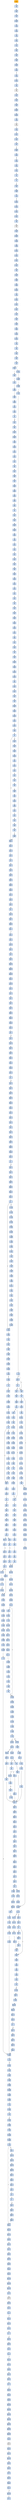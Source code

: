 strict digraph G {
	graph [bgcolor=transparent,
		name=G
	];
	node [color=lightsteelblue,
		fillcolor=lightsteelblue,
		shape=rectangle,
		style=filled
	];
	"0x008269b1"	[label=pushl];
	"0x008269b2"	[label=pushl];
	"0x008269b1" -> "0x008269b2"	[color="#000000"];
	"0x008267ae"	[label=cmpl];
	"0x008267b1"	[label=jb];
	"0x008267ae" -> "0x008267b1"	[color="#000000"];
	"0x00826058"	[label=scasb];
	"0x00826059"	[label=jne];
	"0x00826058" -> "0x00826059"	[color="#000000"];
	"0x00826f63"	[label=jmp];
	"0x00826f70"	[label=cmpl];
	"0x00826f63" -> "0x00826f70"	[color="#000000"];
	"0x008269ec"	[label=jae];
	"0x008269ee"	[label=movl];
	"0x008269ec" -> "0x008269ee"	[color="#000000",
		label=F];
	"0x00826eab"	[label=movb];
	"0x00826ead"	[label=incl];
	"0x00826eab" -> "0x00826ead"	[color="#000000"];
	"0x0082697f"	[label=movl];
	"0x00826983"	[label=movl];
	"0x0082697f" -> "0x00826983"	[color="#000000"];
	"0x00826abd"	[label=pushl];
	"0x00826ac2"	[label=call];
	"0x00826abd" -> "0x00826ac2"	[color="#000000"];
	"0x008269f9"	[label=subl];
	"0x008269fb"	[label=shrl];
	"0x008269f9" -> "0x008269fb"	[color="#000000"];
	"0x00826b2a"	[label=movl];
	"0x00826b30"	[label=xorl];
	"0x00826b2a" -> "0x00826b30"	[color="#000000"];
	"0x00826101"	[label=movb];
	"0x00826103"	[label=cmpb];
	"0x00826101" -> "0x00826103"	[color="#000000"];
	"0x0082682c"	[label=addl];
	"0x00826831"	[label=ret];
	"0x0082682c" -> "0x00826831"	[color="#000000"];
	"0x008267fb"	[label=subl];
	"0x008267fd"	[label=andl];
	"0x008267fb" -> "0x008267fd"	[color="#000000"];
	"0x008260f7"	[label=pushl];
	"0x008260fa"	[label=pushl];
	"0x008260f7" -> "0x008260fa"	[color="#000000"];
	"0x00826f7e"	[label=movl];
	"0x00826f80"	[label=popl];
	"0x00826f7e" -> "0x00826f80"	[color="#000000"];
	"0x00826e78"	[label=movl];
	"0x00826e7d"	[label=movl];
	"0x00826e78" -> "0x00826e7d"	[color="#000000"];
	"0x00826161"	[label=movl];
	"0x00826163"	[label=addl];
	"0x00826161" -> "0x00826163"	[color="#000000"];
	"0x00826106"	[label=jne];
	"0x00826103" -> "0x00826106"	[color="#000000"];
	"0x0082605b"	[label=cmpb];
	"0x0082605d"	[label=jne];
	"0x0082605b" -> "0x0082605d"	[color="#000000"];
	"0x00826f74"	[label=jb];
	"0x00826f70" -> "0x00826f74"	[color="#000000"];
	"0x00826b76"	[label=call];
	"0x008267a4"	[label=pushl];
	"0x00826b76" -> "0x008267a4"	[color="#000000"];
	"0x00826108"	[label=incb];
	"0x0082610e"	[label=pushl];
	"0x00826108" -> "0x0082610e"	[color="#000000"];
	"0x008268dc"	[label=movl];
	"0x008268e0"	[label=movl];
	"0x008268dc" -> "0x008268e0"	[color="#000000"];
	"0x008260e2"	[label=movl];
	"0x008260e8"	[label=pushl];
	"0x008260e2" -> "0x008260e8"	[color="#000000"];
	"0x00826871"	[label=incl];
	"0x00826872"	[label=incl];
	"0x00826871" -> "0x00826872"	[color="#000000"];
	"0x00826f7a"	[label=movl];
	"0x00826f74" -> "0x00826f7a"	[color="#000000",
		label=F];
	"0x008269b8"	[label=cmpl];
	"0x008269bc"	[label=jb];
	"0x008269b8" -> "0x008269bc"	[color="#000000"];
	"0x008269a6"	[label=popl];
	"0x008269a7"	[label=addl];
	"0x008269a6" -> "0x008269a7"	[color="#000000"];
	"0x008269a1"	[label=popl];
	"0x008269a2"	[label=popl];
	"0x008269a1" -> "0x008269a2"	[color="#000000"];
	"0x008267de"	[label=movl];
	"0x008267e0"	[label=movl];
	"0x008267de" -> "0x008267e0"	[color="#000000"];
	"0x008268fe"	[label=movl];
	"0x00826900"	[label=movl];
	"0x008268fe" -> "0x00826900"	[color="#000000"];
	"0x00826f16"	[label=movl];
	"0x00826f1c"	[label=movl];
	"0x00826f16" -> "0x00826f1c"	[color="#000000"];
	"0x0082638f"	[label=movl];
	"0x00826392"	[label=addl];
	"0x0082638f" -> "0x00826392"	[color="#000000"];
	"0x00826a5a"	[label=movl];
	"0x00826a5d"	[label=addl];
	"0x00826a5a" -> "0x00826a5d"	[color="#000000"];
	"0x00826405"	[label=pushl];
	"0x00826406"	[label=addl];
	"0x00826405" -> "0x00826406"	[color="#000000"];
	"0x00826ed3"	[label=movl];
	"0x00826ed6"	[label=movl];
	"0x00826ed3" -> "0x00826ed6"	[color="#000000"];
	"0x00826110"	[label=pushl];
	"0x00826111"	[label=pushl];
	"0x00826110" -> "0x00826111"	[color="#000000"];
	"0x008266f0"	[label=call];
	"0x00826b02"	[label=movl];
	"0x008266f0" -> "0x00826b02"	[color="#000000"];
	"0x00826e18"	[label=movb];
	"0x00826e1f"	[label=popl];
	"0x00826e18" -> "0x00826e1f"	[color="#000000"];
	"0x008260a1"	[label=leal];
	"0x008260a7"	[label=cmpl];
	"0x008260a1" -> "0x008260a7"	[color="#000000"];
	"0x00826e65"	[label=jae];
	"0x00826e67"	[label=movl];
	"0x00826e65" -> "0x00826e67"	[color="#000000",
		label=F];
	"0x00826169"	[label=movl];
	"0x00826163" -> "0x00826169"	[color="#000000"];
	"0x0082680f"	[label=movl];
	"0x00826ac2" -> "0x0082680f"	[color="#000000"];
	"0x00826ccb"	[label=jmp];
	"0x00826cd4"	[label=movl];
	"0x00826ccb" -> "0x00826cd4"	[color="#000000"];
	"0x00826b06"	[label=movl];
	"0x00826b08"	[label=movl];
	"0x00826b06" -> "0x00826b08"	[color="#000000"];
	"0x0082624f"	[label=orl];
	"0x00826251"	[label=je];
	"0x0082624f" -> "0x00826251"	[color="#000000"];
	"0x00826804"	[label=addl];
	"0x00826806"	[label=popl];
	"0x00826804" -> "0x00826806"	[color="#000000"];
	"0x008268bd"	[label=movl];
	"0x008268c1"	[label=movl];
	"0x008268bd" -> "0x008268c1"	[color="#000000"];
	"0x00826ee2"	[label=shrl];
	"0x00826ee4"	[label=movl];
	"0x00826ee2" -> "0x00826ee4"	[color="#000000"];
	"0x00826b1e"	[label=movl];
	"0x00826b24"	[label=movl];
	"0x00826b1e" -> "0x00826b24"	[color="#000000"];
	"0x00826ca3"	[label=testb];
	"0x00826ca5"	[label=jne];
	"0x00826ca3" -> "0x00826ca5"	[color="#000000"];
	"0x00826b6a"	[label=movl];
	"0x00826b6c"	[label=pushl];
	"0x00826b6a" -> "0x00826b6c"	[color="#000000"];
	"0x00826cf2"	[label=call];
	"0x00826cf8"	[label=popl];
	"0x00826cf2" -> "0x00826cf8"	[color="#000000"];
	"0x0082602f"	[label=jne];
	"0x00826035"	[label=leal];
	"0x0082602f" -> "0x00826035"	[color="#000000",
		label=F];
	"0x008266d2"	[label=leal];
	"0x008266d6"	[label=pushl];
	"0x008266d2" -> "0x008266d6"	[color="#000000"];
	"0x00826a65"	[label=movl];
	"0x00826a6a"	[label=subl];
	"0x00826a65" -> "0x00826a6a"	[color="#000000"];
	"0x00826888"	[label=movl];
	"0x0082688c"	[label=xorl];
	"0x00826888" -> "0x0082688c"	[color="#000000"];
	"0x008267e3"	[label=cmpl];
	"0x008267e0" -> "0x008267e3"	[color="#000000"];
	"0x00826cb2"	[label=movb];
	"0x00826ca5" -> "0x00826cb2"	[color="#000000",
		label=T];
	"0x00826a4e"	[label=jmp];
	"0x00826a58"	[label=movl];
	"0x00826a4e" -> "0x00826a58"	[color="#000000"];
	"0x00826f81"	[label=popl];
	"0x00826f80" -> "0x00826f81"	[color="#000000"];
	"0x00826181"	[label=pushl];
	"0x00826183"	[label=pushl];
	"0x00826181" -> "0x00826183"	[color="#000000"];
	"0x0082688e"	[label=movl];
	"0x00826892"	[label=movl];
	"0x0082688e" -> "0x00826892"	[color="#000000"];
	"0x00826ab0"	[label=cmpl];
	"0x00826ab3"	[label=jb];
	"0x00826ab0" -> "0x00826ab3"	[color="#000000"];
	"0x00826a38"	[label=cmpl];
	"0x00826a3b"	[label=jae];
	"0x00826a38" -> "0x00826a3b"	[color="#000000"];
	"0x0082600c"	[label=pushl];
	"0x0082600d"	[label=ret];
	"0x0082600c" -> "0x0082600d"	[color="#000000"];
	"0x00826f7a" -> "0x00826f7e"	[color="#000000"];
	"0x0082692e"	[label=cmpl];
	"0x00826931"	[label=movl];
	"0x0082692e" -> "0x00826931"	[color="#000000"];
	"0x00826b32"	[label=movl];
	"0x00826b37"	[label=movl];
	"0x00826b32" -> "0x00826b37"	[color="#000000"];
	"0x00826ce8"	[label=movb];
	"0x00826cea"	[label=popl];
	"0x00826ce8" -> "0x00826cea"	[color="#000000"];
	"0x008268c9"	[label=cmpl];
	"0x008268cc"	[label=movl];
	"0x008268c9" -> "0x008268cc"	[color="#000000"];
	"0x008267ad"	[label=pushl];
	"0x008267ad" -> "0x008267ae"	[color="#000000"];
	"0x008260bc"	[label=pushl];
	"0x008260be"	[label=call];
	"0x008260bc" -> "0x008260be"	[color="#000000"];
	"0x008261c8"	[label=je];
	"0x00826243"	[label=movl];
	"0x008261c8" -> "0x00826243"	[color="#000000",
		label=T];
	"0x00826400"	[label=movl];
	"0x00826400" -> "0x00826405"	[color="#000000"];
	"0x008261ba"	[label=movl];
	"0x008261c0"	[label=movl];
	"0x008261ba" -> "0x008261c0"	[color="#000000"];
	"0x008268d3"	[label=jl];
	"0x00826922"	[label=movl];
	"0x008268d3" -> "0x00826922"	[color="#000000",
		label=T];
	"0x008268d5"	[label=movl];
	"0x008268d3" -> "0x008268d5"	[color="#000000",
		label=F];
	"0x00826aff"	[label=ret];
	"0x008266dc"	[label=movl];
	"0x00826aff" -> "0x008266dc"	[color="#000000"];
	"0x00826ba0"	[label=jb];
	"0x00826ba2"	[label=leal];
	"0x00826ba0" -> "0x00826ba2"	[color="#000000",
		label=F];
	"0x00826f2b"	[label=movl];
	"0x00826f31"	[label=movl];
	"0x00826f2b" -> "0x00826f31"	[color="#000000"];
	"0x00826986"	[label=xorl];
	"0x00826983" -> "0x00826986"	[color="#000000"];
	"0x00826eae"	[label=movb];
	"0x00826eb2"	[label=movl];
	"0x00826eae" -> "0x00826eb2"	[color="#000000"];
	"0x008268f4"	[label=movb];
	"0x008268f6"	[label=movl];
	"0x008268f4" -> "0x008268f6"	[color="#000000"];
	"0x00826e97"	[label=leal];
	"0x00826e9a"	[label=jmp];
	"0x00826e97" -> "0x00826e9a"	[color="#000000"];
	"0x00826a1b"	[label=jmp];
	"0x00826a1b" -> "0x00826a58"	[color="#000000"];
	"0x008267d4"	[label=orl];
	"0x008267d6"	[label=movl];
	"0x008267d4" -> "0x008267d6"	[color="#000000"];
	"0x00826964"	[label=jbe];
	"0x00826966"	[label=movl];
	"0x00826964" -> "0x00826966"	[color="#000000",
		label=F];
	"0x00826112"	[label=movl];
	"0x00826111" -> "0x00826112"	[color="#000000"];
	"0x008269ad"	[label=ret];
	"0x008269a7" -> "0x008269ad"	[color="#000000"];
	"0x00826b43"	[label=movl];
	"0x00826b49"	[label=movl];
	"0x00826b43" -> "0x00826b49"	[color="#000000"];
	"0x0082698b"	[label=movl];
	"0x0082698f"	[label=leal];
	"0x0082698b" -> "0x0082698f"	[color="#000000"];
	"0x00826f49"	[label=subl];
	"0x00826f4b"	[label=incl];
	"0x00826f49" -> "0x00826f4b"	[color="#000000"];
	"0x00826095"	[label=je];
	"0x00826095" -> "0x008260a1"	[color="#000000",
		label=T];
	"0x00826bb4"	[label=testb];
	"0x00826bb6"	[label=jne];
	"0x00826bb4" -> "0x00826bb6"	[color="#000000"];
	"0x00826ce5"	[label=popl];
	"0x00826ce6"	[label=popl];
	"0x00826ce5" -> "0x00826ce6"	[color="#000000"];
	"0x00826f51"	[label=movl];
	"0x00826f53"	[label=cmpl];
	"0x00826f51" -> "0x00826f53"	[color="#000000"];
	"0x0082680c"	[label=ret];
	"0x00826b98"	[label=movb];
	"0x0082680c" -> "0x00826b98"	[color="#000000"];
	"0x0082689a"	[label=movl];
	"0x0082689e"	[label=leal];
	"0x0082689a" -> "0x0082689e"	[color="#000000"];
	"0x00826a84"	[label=pushl];
	"0x00826a85"	[label=pushl];
	"0x00826a84" -> "0x00826a85"	[color="#000000"];
	"0x00826cff"	[label=ret];
	"0x00826cff" -> "0x00826e18"	[color="#000000"];
	"0x00826a9b"	[label=movb];
	"0x00826cff" -> "0x00826a9b"	[color="#000000"];
	"0x00826afe"	[label=popl];
	"0x00826afe" -> "0x00826aff"	[color="#000000"];
	"0x00826bac"	[label=pushl];
	"0x00826bad"	[label=movl];
	"0x00826bac" -> "0x00826bad"	[color="#000000"];
	"0x00826f6c"	[label=testb];
	"0x00826f6e"	[label=je];
	"0x00826f6c" -> "0x00826f6e"	[color="#000000"];
	"0x00826e24"	[label=je];
	"0x00826e26"	[label=cmpl];
	"0x00826e24" -> "0x00826e26"	[color="#000000",
		label=F];
	"0x00826e9c"	[label=cmpl];
	"0x00826e24" -> "0x00826e9c"	[color="#000000",
		label=T];
	"0x008261b0"	[label=je];
	"0x008261b0" -> "0x008261ba"	[color="#000000",
		label=T];
	"0x00826106" -> "0x00826108"	[color="#000000",
		label=F];
	"0x00826155"	[label=jmp];
	"0x00826106" -> "0x00826155"	[color="#000000",
		label=T];
	"0x008269e9"	[label=cmpl];
	"0x008269e9" -> "0x008269ec"	[color="#000000"];
	"0x00826aa8"	[label=addl];
	"0x00826aab"	[label=shll];
	"0x00826aa8" -> "0x00826aab"	[color="#000000"];
	"0x0082693d"	[label=jge];
	"0x00826943"	[label=cmpl];
	"0x0082693d" -> "0x00826943"	[color="#000000",
		label=F];
	"0x0082610f"	[label=pushl];
	"0x0082610f" -> "0x00826110"	[color="#000000"];
	"0x00826e6d"	[label=movl];
	"0x00826e72"	[label=subl];
	"0x00826e6d" -> "0x00826e72"	[color="#000000"];
	"0x00826a6f"	[label=shrl];
	"0x00826a71"	[label=movl];
	"0x00826a6f" -> "0x00826a71"	[color="#000000"];
	"0x00826b57"	[label=movl];
	"0x00826b59"	[label=stosb];
	"0x00826b57" -> "0x00826b59"	[color="#000000"];
	"0x00826cbb"	[label=cmpb];
	"0x00826cc3"	[label=jne];
	"0x00826cbb" -> "0x00826cc3"	[color="#000000"];
	"0x008269c2"	[label=incl];
	"0x008269c3"	[label=movb];
	"0x008269c2" -> "0x008269c3"	[color="#000000"];
	"0x008269c7"	[label=movl];
	"0x008269c9"	[label=movl];
	"0x008269c7" -> "0x008269c9"	[color="#000000"];
	"0x00826a5f"	[label=movl];
	"0x00826a62"	[label=movl];
	"0x00826a5f" -> "0x00826a62"	[color="#000000"];
	"0x00826918"	[label=repz];
	"0x0082691a"	[label=movl];
	"0x00826918" -> "0x0082691a"	[color="#000000"];
	"0x00826ce7"	[label=popl];
	"0x00826ce6" -> "0x00826ce7"	[color="#000000"];
	"0x008269a4"	[label=movb];
	"0x008269a4" -> "0x008269a6"	[color="#000000"];
	"0x0082616f"	[label=sarl];
	"0x00826172"	[label=repz];
	"0x0082616f" -> "0x00826172"	[color="#000000"];
	"0x00826d36"	[label=movb];
	"0x00826d38"	[label=movl];
	"0x00826d36" -> "0x00826d38"	[color="#000000"];
	"0x00826904"	[label=shll];
	"0x00826907"	[label=movw];
	"0x00826904" -> "0x00826907"	[color="#000000"];
	"0x00826f89"	[label=ret];
	"0x00826718"	[label=testb];
	"0x00826f89" -> "0x00826718"	[color="#000000"];
	"0x00826855"	[label=movl];
	"0x0082685c"	[label=cmpl];
	"0x00826855" -> "0x0082685c"	[color="#000000"];
	"0x008267e8"	[label=movl];
	"0x008267eb"	[label=movl];
	"0x008267e8" -> "0x008267eb"	[color="#000000"];
	"0x00826093"	[label=orl];
	"0x00826093" -> "0x00826095"	[color="#000000"];
	"0x00826f07"	[label=movl];
	"0x00826f0d"	[label=movl];
	"0x00826f07" -> "0x00826f0d"	[color="#000000"];
	"0x0082692b"	[label=addl];
	"0x0082692b" -> "0x0082692e"	[color="#000000"];
	"0x008267ee"	[label=movl];
	"0x008267f2"	[label=subl];
	"0x008267ee" -> "0x008267f2"	[color="#000000"];
	"0x00826ed1"	[label=jae];
	"0x00826ed1" -> "0x00826ed3"	[color="#000000",
		label=F];
	"0x00826eb5"	[label=movl];
	"0x00826eb2" -> "0x00826eb5"	[color="#000000"];
	"0x00826a58" -> "0x00826a5a"	[color="#000000"];
	"0x008260fb"	[label=pushl];
	"0x008260fc"	[label=call];
	"0x008260fb" -> "0x008260fc"	[color="#000000"];
	"0x00826d2d"	[label=cmpl];
	"0x00826d32"	[label=jae];
	"0x00826d2d" -> "0x00826d32"	[color="#000000"];
	"0x00826ee9"	[label=movl];
	"0x00826eec"	[label=subl];
	"0x00826ee9" -> "0x00826eec"	[color="#000000"];
	"0x0082601a"	[label=addl];
	"0x0082601c"	[label=subl];
	"0x0082601a" -> "0x0082601c"	[color="#000000"];
	"0x00826ec8"	[label=cmpl];
	"0x00826ecb"	[label=movl];
	"0x00826ec8" -> "0x00826ecb"	[color="#000000"];
	"0x00826d34"	[label=movl];
	"0x00826d32" -> "0x00826d34"	[color="#000000",
		label=F];
	"0x00826394"	[label=pushl];
	"0x00826392" -> "0x00826394"	[color="#000000"];
	"0x00826929"	[label=incl];
	"0x0082692a"	[label=decl];
	"0x00826929" -> "0x0082692a"	[color="#000000"];
	"0x0082683c"	[label=pushl];
	"0x0082683d"	[label=movl];
	"0x0082683c" -> "0x0082683d"	[color="#000000"];
	"0x00826b0f"	[label=leal];
	"0x00826b12"	[label=movl];
	"0x00826b0f" -> "0x00826b12"	[color="#000000"];
	"0x008260e9"	[label=movl];
	"0x008260e8" -> "0x008260e9"	[color="#000000"];
	"0x00826e5a"	[label=movl];
	"0x00826e5c"	[label=cmpl];
	"0x00826e5a" -> "0x00826e5c"	[color="#000000"];
	"0x008267e5"	[label=jae];
	"0x008267e7"	[label=popl];
	"0x008267e5" -> "0x008267e7"	[color="#000000",
		label=F];
	"0x00826a77"	[label=movl];
	"0x00826a7d"	[label=popl];
	"0x00826a77" -> "0x00826a7d"	[color="#000000"];
	"0x00826f14"	[label=jmp];
	"0x00826f0d" -> "0x00826f14"	[color="#000000"];
	"0x00826a86"	[label=pushl];
	"0x00826a87"	[label=movl];
	"0x00826a86" -> "0x00826a87"	[color="#000000"];
	"0x00826a8b"	[label=xorl];
	"0x00826a8d"	[label=leal];
	"0x00826a8b" -> "0x00826a8d"	[color="#000000"];
	"0x00826cb9"	[label=xorl];
	"0x00826cb9" -> "0x00826cbb"	[color="#000000"];
	"0x00826b74"	[label=movl];
	"0x00826b74" -> "0x00826b76"	[color="#000000"];
	"0x00826d42"	[label=jmp];
	"0x00826d42" -> "0x00826f70"	[color="#000000"];
	"0x0082604a"	[label=leal];
	"0x0082604d"	[label=pushl];
	"0x0082604a" -> "0x0082604d"	[color="#000000"];
	"0x00826bc5"	[label=movl];
	"0x00826bc7"	[label=call];
	"0x00826bc5" -> "0x00826bc7"	[color="#000000"];
	"0x0082686d"	[label=leal];
	"0x0082686d" -> "0x00826871"	[color="#000000"];
	"0x00826a6e"	[label=popl];
	"0x00826a6e" -> "0x00826a6f"	[color="#000000"];
	"0x00826817"	[label=movl];
	"0x0082681d"	[label=movl];
	"0x00826817" -> "0x0082681d"	[color="#000000"];
	"0x00826b24" -> "0x00826b2a"	[color="#000000"];
	"0x0082617c"	[label=pushl];
	"0x0082617c" -> "0x00826181"	[color="#000000"];
	"0x00826aa3"	[label=movl];
	"0x00826aa3" -> "0x00826aa8"	[color="#000000"];
	"0x00826022"	[label=cmpl];
	"0x00826029"	[label=movl];
	"0x00826022" -> "0x00826029"	[color="#000000"];
	"0x00826f37"	[label=movl];
	"0x00826f39"	[label=movl];
	"0x00826f37" -> "0x00826f39"	[color="#000000"];
	"0x00826a00"	[label=andl];
	"0x00826a05"	[label=cmpl];
	"0x00826a00" -> "0x00826a05"	[color="#000000"];
	"0x00826ea5"	[label=movl];
	"0x00826ea8"	[label=shll];
	"0x00826ea5" -> "0x00826ea8"	[color="#000000"];
	"0x0082640f"	[label=movl];
	"0x00826415"	[label=popa];
	"0x0082640f" -> "0x00826415"	[color="#000000"];
	"0x00826aa2"	[label=popl];
	"0x00826aa2" -> "0x00826aa3"	[color="#000000"];
	"0x008268fa"	[label=movl];
	"0x008268fa" -> "0x008268fe"	[color="#000000"];
	"0x00826e62"	[label=movl];
	"0x00826e62" -> "0x00826e65"	[color="#000000"];
	"0x00826949"	[label=je];
	"0x0082695a"	[label=movl];
	"0x00826949" -> "0x0082695a"	[color="#000000",
		label=T];
	"0x00826bc3"	[label=xorl];
	"0x00826bb6" -> "0x00826bc3"	[color="#000000",
		label=T];
	"0x00826059" -> "0x0082605b"	[color="#000000",
		label=F];
	"0x00826a93"	[label=movl];
	"0x00826a8d" -> "0x00826a93"	[color="#000000"];
	"0x00826e20"	[label=testb];
	"0x00826e22"	[label=movl];
	"0x00826e20" -> "0x00826e22"	[color="#000000"];
	"0x008268a1"	[label=movl];
	"0x008268a5"	[label=movl];
	"0x008268a1" -> "0x008268a5"	[color="#000000"];
	"0x0082605f"	[label=leal];
	"0x0082605d" -> "0x0082605f"	[color="#000000",
		label=F];
	"0x00826062"	[label=jmp];
	"0x0082605f" -> "0x00826062"	[color="#000000"];
	"0x00826a0f"	[label=movl];
	"0x00826a11"	[label=shrl];
	"0x00826a0f" -> "0x00826a11"	[color="#000000"];
	"0x0082603b"	[label=pushl];
	"0x0082603c"	[label=call];
	"0x0082603b" -> "0x0082603c"	[color="#000000"];
	"0x00826cc6"	[label=cmpl];
	"0x00826cc9"	[label=jb];
	"0x00826cc6" -> "0x00826cc9"	[color="#000000"];
	"0x00826d34" -> "0x00826d36"	[color="#000000"];
	"0x0082688c" -> "0x0082688e"	[color="#000000"];
	"0x008260aa"	[label=je];
	"0x008260b0"	[label=pushl];
	"0x008260aa" -> "0x008260b0"	[color="#000000",
		label=F];
	"0x00826807"	[label=movl];
	"0x0082680a"	[label=popl];
	"0x00826807" -> "0x0082680a"	[color="#000000"];
	"0x00826008"	[label=jmp];
	"0x0082600e"	[label=call];
	"0x00826008" -> "0x0082600e"	[color="#000000"];
	"0x00826f83"	[label=movb];
	"0x00826f85"	[label=popl];
	"0x00826f83" -> "0x00826f85"	[color="#000000"];
	"0x00826baf"	[label=call];
	"0x00826834"	[label=subl];
	"0x00826baf" -> "0x00826834"	[color="#000000"];
	"0x00826e76"	[label=shrl];
	"0x00826e76" -> "0x00826e78"	[color="#000000"];
	"0x00826174"	[label=movl];
	"0x00826176"	[label=andl];
	"0x00826174" -> "0x00826176"	[color="#000000"];
	"0x00826425"	[label=ret];
	"0x00826939"	[label=movl];
	"0x00826939" -> "0x0082693d"	[color="#000000"];
	"0x00826813"	[label=movl];
	"0x0082680f" -> "0x00826813"	[color="#000000"];
	"0x00826ccd"	[label=movb];
	"0x00826cc3" -> "0x00826ccd"	[color="#000000",
		label=T];
	"0x00826cc5"	[label=incl];
	"0x00826cc3" -> "0x00826cc5"	[color="#000000",
		label=F];
	"0x008268c4"	[label=movl];
	"0x008268c7"	[label=addl];
	"0x008268c4" -> "0x008268c7"	[color="#000000"];
	"0x0082626f"	[label=addl];
	"0x00826271"	[label=movl];
	"0x0082626f" -> "0x00826271"	[color="#000000"];
	"0x008268a9"	[label=shll];
	"0x008268ab"	[label=addl];
	"0x008268a9" -> "0x008268ab"	[color="#000000"];
	"0x00826179"	[label=repz];
	"0x00826176" -> "0x00826179"	[color="#000000"];
	"0x00826f55"	[label=jb];
	"0x00826f53" -> "0x00826f55"	[color="#000000"];
	GetModuleHandleA_kernel32_dll	[color=lightgrey,
		fillcolor=lightgrey,
		label=API];
	"0x0082603c" -> GetModuleHandleA_kernel32_dll	[color="#000000"];
	"0x00826a22"	[label=cmpl];
	"0x00826a25"	[label=sbbl];
	"0x00826a22" -> "0x00826a25"	[color="#000000"];
	"0x00826b9c"	[label=incl];
	"0x00826b98" -> "0x00826b9c"	[color="#000000"];
	"0x00826395"	[label=pushl];
	"0x00826396"	[label=pushl];
	"0x00826395" -> "0x00826396"	[color="#000000"];
	"0x00826ed9"	[label=movl];
	"0x00826ed6" -> "0x00826ed9"	[color="#000000"];
	"0x008269a3"	[label=popl];
	"0x008269a3" -> "0x008269a4"	[color="#000000"];
	"0x00826029" -> "0x0082602f"	[color="#000000"];
	"0x00826b9d"	[label=cmpl];
	"0x00826b9c" -> "0x00826b9d"	[color="#000000"];
	"0x008266eb"	[label=pushl];
	"0x008266ec"	[label=leal];
	"0x008266eb" -> "0x008266ec"	[color="#000000"];
	"0x00826f82"	[label=popl];
	"0x00826f82" -> "0x00826f83"	[color="#000000"];
	"0x00826926"	[label=addl];
	"0x00826926" -> "0x00826929"	[color="#000000"];
	"0x008267e3" -> "0x008267e5"	[color="#000000"];
	"0x008269a2" -> "0x008269a3"	[color="#000000"];
	"0x00826873"	[label=cmpl];
	"0x00826872" -> "0x00826873"	[color="#000000"];
	"0x00826e95"	[label=addl];
	"0x00826e95" -> "0x00826e97"	[color="#000000"];
	"0x008266cc"	[label=subl];
	"0x008266cc" -> "0x008266d2"	[color="#000000"];
	"0x0082617b"	[label=popl];
	"0x00826179" -> "0x0082617b"	[color="#000000"];
	"0x00826911"	[label=movl];
	"0x00826915"	[label=andl];
	"0x00826911" -> "0x00826915"	[color="#000000"];
	"0x0082639d"	[label=pushl];
	"0x0082639e"	[label=call];
	"0x0082639d" -> "0x0082639e"	[color="#000000"];
	"0x00826813" -> "0x00826817"	[color="#000000"];
	"0x008261c6"	[label=subl];
	"0x008261c0" -> "0x008261c6"	[color="#000000"];
	"0x008268a5" -> "0x008268a9"	[color="#000000"];
	"0x00826935"	[label=movl];
	"0x00826935" -> "0x00826939"	[color="#000000"];
	"0x008260a7" -> "0x008260aa"	[color="#000000"];
	VirtualProtect_kernel32_dll	[color=lightgrey,
		fillcolor=lightgrey,
		label=API];
	"0x008263ff"	[label=popl];
	VirtualProtect_kernel32_dll -> "0x008263ff"	[color="#000000"];
	"0x008269b6"	[label=movl];
	"0x008269b6" -> "0x008269b8"	[color="#000000"];
	"0x00826b63"	[label=subl];
	"0x00826b69"	[label=pushl];
	"0x00826b63" -> "0x00826b69"	[color="#000000"];
	"0x00826962"	[label=testl];
	"0x00826962" -> "0x00826964"	[color="#000000"];
	"0x00826aad"	[label=addl];
	"0x00826aaf"	[label=incl];
	"0x00826aad" -> "0x00826aaf"	[color="#000000"];
	"0x008267c4"	[label=movl];
	"0x008267c7"	[label=movl];
	"0x008267c4" -> "0x008267c7"	[color="#000000"];
	"0x008260f1"	[label=pushl];
	"0x008260f1" -> "0x008260f7"	[color="#000000"];
	"0x008269b0"	[label=pushl];
	"0x00826bc7" -> "0x008269b0"	[color="#000000"];
	"0x008267b9"	[label=movl];
	"0x008267bb"	[label=movb];
	"0x008267b9" -> "0x008267bb"	[color="#000000"];
	"0x008269e4"	[label=movl];
	"0x008269e6"	[label=movl];
	"0x008269e4" -> "0x008269e6"	[color="#000000"];
	"0x00826993"	[label=incl];
	"0x0082698f" -> "0x00826993"	[color="#000000"];
	"0x00826a75"	[label=addl];
	"0x00826a75" -> "0x00826a77"	[color="#000000"];
	"0x008269d9"	[label=orl];
	"0x008269db"	[label=movl];
	"0x008269d9" -> "0x008269db"	[color="#000000"];
	"0x00826b72"	[label=pushl];
	"0x00826b72" -> "0x00826b74"	[color="#000000"];
	"0x00826b30" -> "0x00826b32"	[color="#000000"];
	"0x008269b3"	[label=movl];
	"0x008269b2" -> "0x008269b3"	[color="#000000"];
	"0x008268b7"	[label=ja];
	"0x008268b7" -> "0x008268bd"	[color="#000000",
		label=F];
	"0x008267b1" -> "0x008267e8"	[color="#000000",
		label=T];
	"0x008267b3"	[label=pushl];
	"0x008267b1" -> "0x008267b3"	[color="#000000",
		label=F];
	"0x00826f3d"	[label=incl];
	"0x00826f3e"	[label=leal];
	"0x00826f3d" -> "0x00826f3e"	[color="#000000"];
	"0x00826802"	[label=shrl];
	"0x00826802" -> "0x00826804"	[color="#000000"];
	"0x00826117"	[label=movl];
	"0x0082611d"	[label=xorl];
	"0x00826117" -> "0x0082611d"	[color="#000000"];
	"0x00826b3d"	[label=movl];
	"0x00826b37" -> "0x00826b3d"	[color="#000000"];
	"0x00826ec6"	[label=movl];
	"0x00826ec6" -> "0x00826ec8"	[color="#000000"];
	"0x00826189"	[label=call];
	VirtualFree_kernel32_dll	[color=lightgrey,
		fillcolor=lightgrey,
		label=API];
	"0x00826189" -> VirtualFree_kernel32_dll	[color="#000000"];
	"0x00826e29"	[label=jb];
	"0x00826e29" -> "0x00826e9c"	[color="#000000",
		label=T];
	"0x00826e2b"	[label=movl];
	"0x00826e29" -> "0x00826e2b"	[color="#000000",
		label=F];
	"0x00826b4f"	[label=movl];
	"0x00826b55"	[label=repz];
	"0x00826b4f" -> "0x00826b55"	[color="#000000"];
	"0x00826972"	[label=je];
	"0x00826974"	[label=movl];
	"0x00826972" -> "0x00826974"	[color="#000000",
		label=F];
	"0x00826996"	[label=movl];
	"0x00826972" -> "0x00826996"	[color="#000000",
		label=T];
	"0x00826a85" -> "0x00826a86"	[color="#000000"];
	"0x008268ad"	[label=cmpl];
	"0x008268ab" -> "0x008268ad"	[color="#000000"];
	"0x00826b3d" -> "0x00826b43"	[color="#000000"];
	"0x0082640d"	[label=orl];
	"0x0082640d" -> "0x0082640f"	[color="#000000"];
	"0x00826f4c"	[label=movb];
	"0x00826f4e"	[label=movb];
	"0x00826f4c" -> "0x00826f4e"	[color="#000000"];
	"0x008269be"	[label=movl];
	"0x008269bc" -> "0x008269be"	[color="#000000",
		label=F];
	"0x008269bc" -> "0x008269ee"	[color="#000000",
		label=T];
	"0x00826bc3" -> "0x00826bc5"	[color="#000000"];
	"0x0082691e"	[label=movl];
	"0x0082691e" -> "0x00826922"	[color="#000000"];
	"0x0082684d"	[label=leal];
	"0x00826851"	[label=xorl];
	"0x0082684d" -> "0x00826851"	[color="#000000"];
	"0x008266ec" -> "0x008266f0"	[color="#000000"];
	"0x00826a71" -> "0x00826a75"	[color="#000000"];
	"0x00826a95"	[label=pushl];
	"0x00826a96"	[label=call];
	"0x00826a95" -> "0x00826a96"	[color="#000000"];
	"0x00826ef3"	[label=shrl];
	"0x00826ef5"	[label=addl];
	"0x00826ef3" -> "0x00826ef5"	[color="#000000"];
	"0x00826a83"	[label=ret];
	"0x00826a83" -> "0x00826d2d"	[color="#000000"];
	"0x00826a83" -> "0x00826e95"	[color="#000000"];
	"0x00826ede"	[label=subl];
	"0x00826ee0"	[label=addl];
	"0x00826ede" -> "0x00826ee0"	[color="#000000"];
	"0x00826d3a"	[label=incl];
	"0x00826d3b"	[label=incl];
	"0x00826d3a" -> "0x00826d3b"	[color="#000000"];
	"0x008260fa" -> "0x008260fb"	[color="#000000"];
	"0x00826e88"	[label=shrl];
	"0x00826e8a"	[label=leal];
	"0x00826e88" -> "0x00826e8a"	[color="#000000"];
	"0x00826e5f"	[label=movl];
	"0x00826e5c" -> "0x00826e5f"	[color="#000000"];
	"0x00826048"	[label=movl];
	"0x00826048" -> "0x0082604a"	[color="#000000"];
	"0x0082690d"	[label=repz];
	"0x0082690f"	[label=movl];
	"0x0082690d" -> "0x0082690f"	[color="#000000"];
	"0x00826f5d"	[label=movl];
	"0x00826f61"	[label=movl];
	"0x00826f5d" -> "0x00826f61"	[color="#000000"];
	"0x0082692a" -> "0x0082692b"	[color="#000000"];
	"0x00826056"	[label=movb];
	"0x00826056" -> "0x00826058"	[color="#000000"];
	"0x00826eee"	[label=andl];
	"0x00826eec" -> "0x00826eee"	[color="#000000"];
	"0x00826e6a"	[label=movl];
	"0x00826e67" -> "0x00826e6a"	[color="#000000"];
	"0x00826f47"	[label=movl];
	"0x00826f47" -> "0x00826f49"	[color="#000000"];
	"0x00826b6e"	[label=leal];
	"0x00826b71"	[label=pushl];
	"0x00826b6e" -> "0x00826b71"	[color="#000000"];
	"0x008268b3"	[label=movl];
	"0x008268b3" -> "0x008268b7"	[color="#000000"];
	"0x00826e55"	[label=addl];
	"0x00826e58"	[label=orl];
	"0x00826e55" -> "0x00826e58"	[color="#000000"];
	"0x008267a8"	[label=movl];
	"0x008267a8" -> "0x008267ad"	[color="#000000"];
	"0x00826e90"	[label=call];
	"0x00826e8a" -> "0x00826e90"	[color="#000000"];
	"0x0082683b"	[label=pushl];
	"0x0082683b" -> "0x0082683c"	[color="#000000"];
	GetProcAddress_kernel32_dll	[color=lightgrey,
		fillcolor=lightgrey,
		label=API];
	"0x00826055"	[label=stosl];
	GetProcAddress_kernel32_dll -> "0x00826055"	[color="#000000"];
	"0x00826f57"	[label=movl];
	"0x00826f5b"	[label=addl];
	"0x00826f57" -> "0x00826f5b"	[color="#000000"];
	"0x00826994"	[label=movl];
	"0x00826993" -> "0x00826994"	[color="#000000"];
	"0x00826014"	[label=popl];
	"0x0082600e" -> "0x00826014"	[color="#000000"];
	"0x008269e6" -> "0x008269e9"	[color="#000000"];
	"0x00826cde"	[label=movl];
	"0x00826ce3"	[label=repz];
	"0x00826cde" -> "0x00826ce3"	[color="#000000"];
	"0x0082690f" -> "0x00826911"	[color="#000000"];
	"0x00826ee4" -> "0x00826ee9"	[color="#000000"];
	"0x008268e6"	[label=shrl];
	"0x008268e9"	[label=movl];
	"0x008268e6" -> "0x008268e9"	[color="#000000"];
	"0x00826ebc"	[label=andl];
	"0x00826ec1"	[label=addl];
	"0x00826ebc" -> "0x00826ec1"	[color="#000000"];
	"0x00826015"	[label=movl];
	"0x00826014" -> "0x00826015"	[color="#000000"];
	"0x00826397"	[label=pushl];
	"0x00826396" -> "0x00826397"	[color="#000000"];
	"0x008268e0" -> "0x008268e6"	[color="#000000"];
	"0x00826a9b" -> "0x00826aa2"	[color="#000000"];
	"0x008268cf"	[label=movl];
	"0x008268cc" -> "0x008268cf"	[color="#000000"];
	"0x0082680b"	[label=popl];
	"0x0082680b" -> "0x0082680c"	[color="#000000"];
	"0x00826f4b" -> "0x00826f4c"	[color="#000000"];
	"0x00826f22"	[label=leal];
	"0x00826f1c" -> "0x00826f22"	[color="#000000"];
	"0x00826943" -> "0x00826949"	[color="#000000"];
	"0x008268cf" -> "0x008268d3"	[color="#000000"];
	"0x00826845"	[label=movl];
	"0x0082684b"	[label=xorl];
	"0x00826845" -> "0x0082684b"	[color="#000000"];
	"0x00826b71" -> "0x00826b72"	[color="#000000"];
	"0x00826a44"	[label=cmpl];
	"0x00826a47"	[label=jae];
	"0x00826a44" -> "0x00826a47"	[color="#000000"];
	"0x00826e1f" -> "0x00826e20"	[color="#000000"];
	"0x0082687e"	[label=movl];
	"0x00826882"	[label=movl];
	"0x0082687e" -> "0x00826882"	[color="#000000"];
	"0x00826900" -> "0x00826904"	[color="#000000"];
	"0x0082610e" -> "0x0082610f"	[color="#000000"];
	"0x00826a09"	[label=movl];
	"0x00826a09" -> "0x00826a0f"	[color="#000000"];
	"0x008267d9"	[label=addl];
	"0x008267d6" -> "0x008267d9"	[color="#000000"];
	"0x00826e49"	[label=movl];
	"0x00826e4c"	[label=movl];
	"0x00826e49" -> "0x00826e4c"	[color="#000000"];
	"0x00826ccd" -> "0x00826cd4"	[color="#000000"];
	"0x00826b5a"	[label=call];
	"0x00826b5a" -> "0x00826b63"	[color="#000000"];
	"0x00826af1"	[label=movl];
	"0x00826831" -> "0x00826af1"	[color="#000000"];
	"0x008268eb"	[label=andl];
	"0x008268f0"	[label=subl];
	"0x008268eb" -> "0x008268f0"	[color="#000000"];
	"0x00826a14"	[label=xorl];
	"0x00826a11" -> "0x00826a14"	[color="#000000"];
	"0x00826a49"	[label=movl];
	"0x00826a49" -> "0x00826a4e"	[color="#000000"];
	"0x008261a8"	[label=movl];
	"0x008261ae"	[label=orl];
	"0x008261a8" -> "0x008261ae"	[color="#000000"];
	"0x00826183" -> "0x00826189"	[color="#000000"];
	"0x00826f14" -> "0x00826f31"	[color="#000000"];
	"0x00826e36"	[label=movl];
	"0x00826e39"	[label=movl];
	"0x00826e36" -> "0x00826e39"	[color="#000000"];
	"0x0082608d"	[label=movl];
	"0x00826062" -> "0x0082608d"	[color="#000000"];
	"0x00826ef7"	[label=cmpl];
	"0x00826efa"	[label=jae];
	"0x00826ef7" -> "0x00826efa"	[color="#000000"];
	"0x008269c3" -> "0x008269c7"	[color="#000000"];
	"0x00826f25"	[label=movl];
	"0x00826f25" -> "0x00826f2b"	[color="#000000"];
	"0x00826726"	[label=movl];
	"0x00826729"	[label=addl];
	"0x00826726" -> "0x00826729"	[color="#000000"];
	"0x00826b6d"	[label=pushl];
	"0x00826b6c" -> "0x00826b6d"	[color="#000000"];
	"0x008268c7" -> "0x008268c9"	[color="#000000"];
	"0x008268ad" -> "0x008268b3"	[color="#000000"];
	"0x00826970"	[label=testb];
	"0x00826970" -> "0x00826972"	[color="#000000"];
	"0x00826853"	[label=repz];
	"0x00826851" -> "0x00826853"	[color="#000000"];
	"0x00826274"	[label=testl];
	"0x00826276"	[label=je];
	"0x00826274" -> "0x00826276"	[color="#000000"];
	"0x0082611f"	[label=orl];
	"0x00826121"	[label=je];
	"0x0082611f" -> "0x00826121"	[color="#000000"];
	"0x00826f31" -> "0x00826f37"	[color="#000000"];
	"0x00826a36"	[label=jmp];
	"0x00826a36" -> "0x00826a58"	[color="#000000"];
	"0x00826af8"	[label=popl];
	"0x00826af9"	[label=addl];
	"0x00826af8" -> "0x00826af9"	[color="#000000"];
	"0x00826042"	[label=movl];
	"0x00826042" -> "0x00826048"	[color="#000000"];
	"0x00826114"	[label=subl];
	"0x00826114" -> "0x00826117"	[color="#000000"];
	VirtualFree_kernel32_dll -> "0x008261a8"	[color="#000000"];
	"0x00826b1b"	[label=movl];
	"0x00826b1b" -> "0x00826b1e"	[color="#000000"];
	"0x0082617b" -> "0x0082617c"	[color="#000000"];
	"0x0082699f"	[label=jb];
	"0x0082699f" -> "0x008269a1"	[color="#000000",
		label=F];
	"0x00826ab5"	[label=movl];
	"0x00826ab3" -> "0x00826ab5"	[color="#000000",
		label=F];
	"0x008267db"	[label=movl];
	"0x008267d9" -> "0x008267db"	[color="#000000"];
	"0x00826420"	[label=pushl];
	"0x00826420" -> "0x00826425"	[color="#000000"];
	"0x008261ae" -> "0x008261b0"	[color="#000000"];
	"0x00826d3c"	[label=movl];
	"0x00826d3b" -> "0x00826d3c"	[color="#000000"];
	"0x00826a2f"	[label=jae];
	"0x00826a2f" -> "0x00826a38"	[color="#000000",
		label=T];
	"0x00826a31"	[label=movl];
	"0x00826a2f" -> "0x00826a31"	[color="#000000",
		label=F];
	"0x00826e74"	[label=addl];
	"0x00826e72" -> "0x00826e74"	[color="#000000"];
	"0x0082671a"	[label=jne];
	"0x00826718" -> "0x0082671a"	[color="#000000"];
	"0x00826cf9"	[label=subl];
	"0x00826cf9" -> "0x00826cff"	[color="#000000"];
	"0x00826035" -> "0x0082603b"	[color="#000000"];
	"0x00826249"	[label=movl];
	"0x00826243" -> "0x00826249"	[color="#000000"];
	"0x00826e5f" -> "0x00826e62"	[color="#000000"];
	"0x008268e9" -> "0x008268eb"	[color="#000000"];
	"0x0082696d"	[label=movb];
	"0x00826966" -> "0x0082696d"	[color="#000000"];
	"0x00826f43"	[label=movl];
	"0x00826f45"	[label=jae];
	"0x00826f43" -> "0x00826f45"	[color="#000000"];
	"0x00826f05"	[label=je];
	"0x00826f05" -> "0x00826f07"	[color="#000000",
		label=F];
	"0x00826f05" -> "0x00826f37"	[color="#000000",
		label=T];
	"0x00826151"	[label=popl];
	"0x00826121" -> "0x00826151"	[color="#000000",
		label=T];
	"0x00826eb8"	[label=movl];
	"0x00826eb5" -> "0x00826eb8"	[color="#000000"];
	"0x00826e31"	[label=cmpl];
	"0x00826e34"	[label=jb];
	"0x00826e31" -> "0x00826e34"	[color="#000000"];
	"0x008267be"	[label=movb];
	"0x008267c2"	[label=movl];
	"0x008267be" -> "0x008267c2"	[color="#000000"];
	"0x0082671a" -> "0x00826726"	[color="#000000",
		label=T];
	"0x00826f4e" -> "0x00826f51"	[color="#000000"];
	"0x00826922" -> "0x00826926"	[color="#000000"];
	"0x00826e58" -> "0x00826e5a"	[color="#000000"];
	"0x00826cf1"	[label=ret];
	"0x00826cf1" -> "0x00826f6c"	[color="#000000"];
	"0x00826a7e"	[label=popl];
	"0x00826a7f"	[label=movl];
	"0x00826a7e" -> "0x00826a7f"	[color="#000000"];
	"0x00826e46"	[label=movl];
	"0x00826e46" -> "0x00826e49"	[color="#000000"];
	"0x008267db" -> "0x008267de"	[color="#000000"];
	"0x008267cb"	[label=shll];
	"0x008267ce"	[label=andl];
	"0x008267cb" -> "0x008267ce"	[color="#000000"];
	"0x00826e90" -> "0x008269b0"	[color="#000000"];
	"0x008267a7"	[label=pushl];
	"0x008267a7" -> "0x008267a8"	[color="#000000"];
	"0x008267f4"	[label=shrl];
	"0x008267f6"	[label=movl];
	"0x008267f4" -> "0x008267f6"	[color="#000000"];
	"0x008269e1"	[label=movl];
	"0x008269e1" -> "0x008269e4"	[color="#000000"];
	"0x0082683a"	[label=pushl];
	"0x0082683a" -> "0x0082683b"	[color="#000000"];
	"0x0082604e"	[label=pushl];
	"0x0082604d" -> "0x0082604e"	[color="#000000"];
	"0x00826efc"	[label=movl];
	"0x00826f03"	[label=testl];
	"0x00826efc" -> "0x00826f03"	[color="#000000"];
	"0x00826864"	[label=xorl];
	"0x00826866"	[label=movb];
	"0x00826864" -> "0x00826866"	[color="#000000"];
	"0x00826153"	[label=popl];
	"0x00826154"	[label=popl];
	"0x00826153" -> "0x00826154"	[color="#000000"];
	"0x00826823"	[label=leal];
	"0x00826826"	[label=movl];
	"0x00826823" -> "0x00826826"	[color="#000000"];
	"0x00826169" -> "0x0082616f"	[color="#000000"];
	"0x00826875"	[label=movl];
	"0x00826873" -> "0x00826875"	[color="#000000"];
	"0x008268c1" -> "0x008268c4"	[color="#000000"];
	"0x00826f81" -> "0x00826f82"	[color="#000000"];
	"0x00826eb8" -> "0x00826ebc"	[color="#000000"];
	"0x00826a16"	[label=movb];
	"0x00826a14" -> "0x00826a16"	[color="#000000"];
	"0x00826a27"	[label=addl];
	"0x00826a2a"	[label=jmp];
	"0x00826a27" -> "0x00826a2a"	[color="#000000"];
	"0x00826e80"	[label=subl];
	"0x00826e7d" -> "0x00826e80"	[color="#000000"];
	"0x00826e26" -> "0x00826e29"	[color="#000000"];
	"0x00826885"	[label=movl];
	"0x00826885" -> "0x00826888"	[color="#000000"];
	"0x0082615f"	[label=movl];
	"0x00826155" -> "0x0082615f"	[color="#000000"];
	"0x00826869"	[label=movl];
	"0x00826866" -> "0x00826869"	[color="#000000"];
	"0x00826af7"	[label=popl];
	"0x00826af7" -> "0x00826af8"	[color="#000000"];
	"0x00826398"	[label=pushl];
	"0x0082639a"	[label=pushl];
	"0x00826398" -> "0x0082639a"	[color="#000000"];
	VirtualAlloc_kernel32_dll	[color=lightgrey,
		fillcolor=lightgrey,
		label=API];
	"0x008260be" -> VirtualAlloc_kernel32_dll	[color="#000000"];
	"0x0082691a" -> "0x0082691e"	[color="#000000"];
	"0x008267c2" -> "0x008267c4"	[color="#000000"];
	"0x00826e50"	[label=andl];
	"0x00826e50" -> "0x00826e55"	[color="#000000"];
	"0x008266d7"	[label=call];
	"0x008266d6" -> "0x008266d7"	[color="#000000"];
	"0x00826b14"	[label=movl];
	"0x00826b12" -> "0x00826b14"	[color="#000000"];
	"0x00826416"	[label=jne];
	"0x00826416" -> "0x00826420"	[color="#000000",
		label=T];
	"0x0082604f"	[label=call];
	"0x0082604f" -> GetProcAddress_kernel32_dll	[color="#000000"];
	"0x008269b0" -> "0x008269b1"	[color="#000000"];
	"0x00826efa" -> "0x00826f16"	[color="#000000",
		label=T];
	"0x00826efa" -> "0x00826efc"	[color="#000000",
		label=F];
	"0x008269b5"	[label=pushl];
	"0x008269b5" -> "0x008269b6"	[color="#000000"];
	"0x00826ed9" -> "0x00826ede"	[color="#000000"];
	"0x00826ea8" -> "0x00826eab"	[color="#000000"];
	"0x0082604e" -> "0x0082604f"	[color="#000000"];
	"0x008267bd"	[label=incl];
	"0x008267bd" -> "0x008267be"	[color="#000000"];
	"0x00826e74" -> "0x00826e76"	[color="#000000"];
	"0x008269c0"	[label=movb];
	"0x008269be" -> "0x008269c0"	[color="#000000"];
	VirtualAlloc_kernel32_dll -> "0x008260e2"	[color="#000000"];
	"0x00826ece"	[label=movl];
	"0x00826ecb" -> "0x00826ece"	[color="#000000"];
	"0x00826a6c"	[label=subl];
	"0x00826a6c" -> "0x00826a6e"	[color="#000000"];
	"0x00826a6a" -> "0x00826a6c"	[color="#000000"];
	"0x0082684b" -> "0x0082684d"	[color="#000000"];
	"0x00826cc5" -> "0x00826cc6"	[color="#000000"];
	"0x00826e34" -> "0x00826e67"	[color="#000000",
		label=T];
	"0x00826e34" -> "0x00826e36"	[color="#000000",
		label=F];
	"0x0082683f"	[label=pushl];
	"0x0082683d" -> "0x0082683f"	[color="#000000"];
	"0x00826f41"	[label=cmpl];
	"0x00826f41" -> "0x00826f43"	[color="#000000"];
	"0x00826a3b" -> "0x00826a44"	[color="#000000",
		label=T];
	"0x00826a3d"	[label=movl];
	"0x00826a3b" -> "0x00826a3d"	[color="#000000",
		label=F];
	"0x00826f61" -> "0x00826f63"	[color="#000000"];
	"0x00826f03" -> "0x00826f05"	[color="#000000"];
	"0x00826264"	[label=movl];
	"0x00826269"	[label=movl];
	"0x00826264" -> "0x00826269"	[color="#000000"];
	"0x00826862"	[label=jbe];
	"0x00826862" -> "0x00826864"	[color="#000000",
		label=F];
	"0x00826ba8"	[label=leal];
	"0x00826ba2" -> "0x00826ba8"	[color="#000000"];
	"0x00826389"	[label=movl];
	"0x00826389" -> "0x0082638f"	[color="#000000"];
	"0x0082672f"	[label=ret];
	"0x00826729" -> "0x0082672f"	[color="#000000"];
	"0x00826aaf" -> "0x00826ab0"	[color="#000000"];
	"0x0082611d" -> "0x0082611f"	[color="#000000"];
	"0x00826112" -> "0x00826114"	[color="#000000"];
	"0x0082640c"	[label=popl];
	"0x00826406" -> "0x0082640c"	[color="#000000"];
	"0x00826826" -> "0x0082682c"	[color="#000000"];
	"0x00826994" -> "0x00826996"	[color="#000000"];
	"0x0082640c" -> "0x0082640d"	[color="#000000"];
	"0x008269f4"	[label=movl];
	"0x008269f4" -> "0x008269f9"	[color="#000000"];
	"0x00826276" -> "0x00826389"	[color="#000000",
		label=T];
	"0x00826251" -> "0x00826264"	[color="#000000",
		label=T];
	"0x00826f6e" -> "0x00826f70"	[color="#000000",
		label=F];
	"0x00826b0d"	[label=movl];
	"0x00826b0d" -> "0x00826b0f"	[color="#000000"];
	"0x00826e22" -> "0x00826e24"	[color="#000000"];
	"0x00826a42"	[label=jmp];
	"0x00826a3d" -> "0x00826a42"	[color="#000000"];
	"0x0082685e"	[label=movl];
	"0x0082685e" -> "0x00826862"	[color="#000000"];
	"0x00826ef5" -> "0x00826ef7"	[color="#000000"];
	"0x00826cf8" -> "0x00826cf9"	[color="#000000"];
	"0x00826988"	[label=movb];
	"0x00826986" -> "0x00826988"	[color="#000000"];
	"0x0082696d" -> "0x00826970"	[color="#000000"];
	"0x008268f8"	[label=movb];
	"0x008268f6" -> "0x008268f8"	[color="#000000"];
	"0x00826ab9"	[label=leal];
	"0x00826abc"	[label=pushl];
	"0x00826ab9" -> "0x00826abc"	[color="#000000"];
	"0x00826aab" -> "0x00826aad"	[color="#000000"];
	"0x00826e82"	[label=andl];
	"0x00826e80" -> "0x00826e82"	[color="#000000"];
	"0x00826a19"	[label=movl];
	"0x00826a16" -> "0x00826a19"	[color="#000000"];
	"0x008269c0" -> "0x008269c2"	[color="#000000"];
	"0x00826e2e"	[label=leal];
	"0x00826e2e" -> "0x00826e31"	[color="#000000"];
	"0x00826ec4"	[label=orl];
	"0x00826ec1" -> "0x00826ec4"	[color="#000000"];
	"0x008269de"	[label=addl];
	"0x008269de" -> "0x008269e1"	[color="#000000"];
	"0x0082699c"	[label=incl];
	"0x0082699d"	[label=cmpl];
	"0x0082699c" -> "0x0082699d"	[color="#000000"];
	"0x008269fd"	[label=movl];
	"0x008269fd" -> "0x00826a00"	[color="#000000"];
	"0x008268f2"	[label=addl];
	"0x008268f2" -> "0x008268f4"	[color="#000000"];
	"0x00826ceb"	[label=addl];
	"0x00826cea" -> "0x00826ceb"	[color="#000000"];
	"0x0082680a" -> "0x0082680b"	[color="#000000"];
	"0x00826f55" -> "0x00826f57"	[color="#000000",
		label=F];
	"0x008260b7"	[label=pushl];
	"0x008260b7" -> "0x008260bc"	[color="#000000"];
	"0x00826271" -> "0x00826274"	[color="#000000"];
	"0x00826cda"	[label=leal];
	"0x00826cd4" -> "0x00826cda"	[color="#000000"];
	"0x00826af1" -> "0x00826af7"	[color="#000000"];
	"0x00826ce3" -> "0x00826ce5"	[color="#000000"];
	"0x008269ad" -> "0x00826ca3"	[color="#000000"];
	"0x008269ad" -> "0x00826bb4"	[color="#000000"];
	"0x00826a20"	[label=jae];
	"0x00826a20" -> "0x00826a22"	[color="#000000",
		label=F];
	"0x00826a2c"	[label=cmpl];
	"0x00826a20" -> "0x00826a2c"	[color="#000000",
		label=T];
	"0x00826960"	[label=xorl];
	"0x00826960" -> "0x00826962"	[color="#000000"];
	"0x008269db" -> "0x008269de"	[color="#000000"];
	"0x00826877"	[label=jb];
	"0x00826879"	[label=movl];
	"0x00826877" -> "0x00826879"	[color="#000000",
		label=F];
	"0x00826806" -> "0x00826807"	[color="#000000"];
	"0x00826a31" -> "0x00826a36"	[color="#000000"];
	"0x00826b55" -> "0x00826b57"	[color="#000000"];
	"0x00826931" -> "0x00826935"	[color="#000000"];
	"0x00826015" -> "0x0082601a"	[color="#000000"];
	"0x008267c7" -> "0x008267cb"	[color="#000000"];
	"0x0082639a" -> "0x0082639d"	[color="#000000"];
	"0x00826269" -> "0x0082626f"	[color="#000000"];
	"0x00826394" -> "0x00826395"	[color="#000000"];
	"0x00826a93" -> "0x00826a95"	[color="#000000"];
	"0x0082672f" -> "0x00826101"	[color="#000000"];
	"0x008267bb" -> "0x008267bd"	[color="#000000"];
	"0x00826cb2" -> "0x00826cb9"	[color="#000000"];
	"0x00826b6d" -> "0x00826b6e"	[color="#000000"];
	"0x008260b2"	[label=pushl];
	"0x008260b0" -> "0x008260b2"	[color="#000000"];
	"0x00826f86"	[label=addl];
	"0x00826f86" -> "0x00826f89"	[color="#000000"];
	"0x00826892" -> "0x0082689a"	[color="#000000"];
	"0x00826a82"	[label=popl];
	"0x00826a7f" -> "0x00826a82"	[color="#000000"];
	"0x00826af9" -> "0x00826afe"	[color="#000000"];
	"0x00826152"	[label=popl];
	"0x00826152" -> "0x00826153"	[color="#000000"];
	"0x0082615f" -> "0x00826161"	[color="#000000"];
	"0x00826055" -> "0x00826056"	[color="#000000"];
	"0x008261c6" -> "0x008261c8"	[color="#000000"];
	"0x00826ab5" -> "0x00826ab9"	[color="#000000"];
	"0x008268f8" -> "0x008268fa"	[color="#000000"];
	"0x00826a89"	[label=xorl];
	"0x00826a89" -> "0x00826a8b"	[color="#000000"];
	"0x00826e41"	[label=incl];
	"0x00826e42"	[label=movb];
	"0x00826e41" -> "0x00826e42"	[color="#000000"];
	"0x008267fd" -> "0x00826802"	[color="#000000"];
	"0x0082697a"	[label=andl];
	"0x00826974" -> "0x0082697a"	[color="#000000"];
	"0x00826ea0"	[label=jb];
	"0x00826e9c" -> "0x00826ea0"	[color="#000000"];
	"0x008268d8"	[label=movl];
	"0x008268d8" -> "0x008268dc"	[color="#000000"];
	"0x0082689e" -> "0x008268a1"	[color="#000000"];
	"0x0082681d" -> "0x00826823"	[color="#000000"];
	"0x008269fb" -> "0x008269fd"	[color="#000000"];
	"0x00826bad" -> "0x00826baf"	[color="#000000"];
	"0x00826249" -> "0x0082624f"	[color="#000000"];
	"0x00826a82" -> "0x00826a83"	[color="#000000"];
	"0x00826e3c"	[label=shll];
	"0x00826e3f"	[label=movb];
	"0x00826e3c" -> "0x00826e3f"	[color="#000000"];
	"0x00826ee0" -> "0x00826ee2"	[color="#000000"];
	"0x00826f85" -> "0x00826f86"	[color="#000000"];
	"0x008260eb"	[label=addl];
	"0x008260eb" -> "0x008260f1"	[color="#000000"];
	"0x008266c8"	[label=movl];
	"0x008260fc" -> "0x008266c8"	[color="#000000"];
	"0x008266e3"	[label=movl];
	"0x008266ea"	[label=pushl];
	"0x008266e3" -> "0x008266ea"	[color="#000000"];
	"0x0082608d" -> "0x00826093"	[color="#000000"];
	"0x00826875" -> "0x00826877"	[color="#000000"];
	"0x00826e4c" -> "0x00826e50"	[color="#000000"];
	"0x00826cda" -> "0x00826cde"	[color="#000000"];
	"0x00826002"	[label=call];
	"0x0082600a"	[label=popl];
	"0x00826002" -> "0x0082600a"	[color="#000000"];
	"0x00826ead" -> "0x00826eae"	[color="#000000"];
	"0x0082639e" -> VirtualProtect_kernel32_dll	[color="#000000"];
	"0x00826a96" -> "0x00826cf2"	[color="#000000"];
	"0x00826b14" -> "0x00826b1b"	[color="#000000"];
	"0x008267b4"	[label=movl];
	"0x008267b4" -> "0x008267b9"	[color="#000000"];
	"0x00826ce7" -> "0x00826ce8"	[color="#000000"];
	"0x0082600d" -> "0x00826008"	[color="#000000"];
	"0x0082600b"	[label=incl];
	"0x0082600a" -> "0x0082600b"	[color="#000000"];
	"0x008269f1"	[label=movl];
	"0x008269ee" -> "0x008269f1"	[color="#000000"];
	"0x00826ea0" -> "0x00826ed3"	[color="#000000",
		label=T];
	"0x00826ea2"	[label=movl];
	"0x00826ea0" -> "0x00826ea2"	[color="#000000",
		label=F];
	"0x00826f3e" -> "0x00826f41"	[color="#000000"];
	"0x008269d0"	[label=shll];
	"0x008269d3"	[label=andl];
	"0x008269d0" -> "0x008269d3"	[color="#000000"];
	"0x008263ff" -> "0x00826400"	[color="#000000"];
	"0x00826e39" -> "0x00826e3c"	[color="#000000"];
	"0x008260e9" -> "0x008260eb"	[color="#000000"];
	"0x00826eee" -> "0x00826ef3"	[color="#000000"];
	"0x00826840"	[label=movl];
	"0x0082683f" -> "0x00826840"	[color="#000000"];
	"0x008260b2" -> "0x008260b7"	[color="#000000"];
	"0x00826882" -> "0x00826885"	[color="#000000"];
	"0x008269b3" -> "0x008269b5"	[color="#000000"];
	"0x00826b59" -> "0x00826b5a"	[color="#000000"];
	"0x00826d38" -> "0x00826d3a"	[color="#000000"];
	"0x008266dc" -> "0x008266e3"	[color="#000000"];
	"0x0082695a" -> "0x00826960"	[color="#000000"];
	"0x00826e2b" -> "0x00826e2e"	[color="#000000"];
	"0x00826ceb" -> "0x00826cf1"	[color="#000000"];
	"0x00826a07"	[label=jae];
	"0x00826a05" -> "0x00826a07"	[color="#000000"];
	"0x00826915" -> "0x00826918"	[color="#000000"];
	"0x00826154" -> "0x00826155"	[color="#000000"];
	"0x00826ece" -> "0x00826ed1"	[color="#000000"];
	"0x00826a2c" -> "0x00826a2f"	[color="#000000"];
	"0x00826996" -> "0x0082699c"	[color="#000000"];
	"0x00826834" -> "0x0082683a"	[color="#000000"];
	"0x008266c8" -> "0x008266cc"	[color="#000000"];
	"0x0082600b" -> "0x0082600c"	[color="#000000"];
	"0x008267ce" -> "0x008267d4"	[color="#000000"];
	"0x00826a25" -> "0x00826a27"	[color="#000000"];
	GetModuleHandleA_kernel32_dll -> "0x00826042"	[color="#000000"];
	"0x00826ba8" -> "0x00826bac"	[color="#000000"];
	"0x00826415" -> "0x00826416"	[color="#000000"];
	"0x008269cc"	[label=movl];
	"0x008269c9" -> "0x008269cc"	[color="#000000"];
	"0x0082690a"	[label=shrl];
	"0x0082690a" -> "0x0082690d"	[color="#000000"];
	"0x00826b0c"	[label=pushl];
	"0x00826b08" -> "0x00826b0c"	[color="#000000"];
	"0x00826b49" -> "0x00826b4f"	[color="#000000"];
	"0x00826840" -> "0x00826845"	[color="#000000"];
	"0x008266d7" -> "0x00826a84"	[color="#000000"];
	"0x008269d3" -> "0x008269d9"	[color="#000000"];
	"0x008268f0" -> "0x008268f2"	[color="#000000"];
	"0x00826a1d"	[label=cmpl];
	"0x00826a1d" -> "0x00826a20"	[color="#000000"];
	"0x00826151" -> "0x00826152"	[color="#000000"];
	"0x00826b02" -> "0x00826b06"	[color="#000000"];
	"0x008269f1" -> "0x008269f4"	[color="#000000"];
	"0x00826907" -> "0x0082690a"	[color="#000000"];
	"0x008267a5"	[label=movl];
	"0x008267a4" -> "0x008267a5"	[color="#000000"];
	"0x008269cc" -> "0x008269d0"	[color="#000000"];
	"0x00826a47" -> "0x00826a49"	[color="#000000",
		label=F];
	"0x00826869" -> "0x0082686d"	[color="#000000"];
	"0x00826001"	[color=lightgrey,
		fillcolor=orange,
		label=pusha];
	"0x00826001" -> "0x00826002"	[color="#000000"];
	"0x00826d3e"	[label=movl];
	"0x00826d3c" -> "0x00826d3e"	[color="#000000"];
	"0x00826853" -> "0x00826855"	[color="#000000"];
	"0x00826172" -> "0x00826174"	[color="#000000"];
	"0x008267a5" -> "0x008267a7"	[color="#000000"];
	"0x00826f45" -> "0x00826f47"	[color="#000000",
		label=F];
	"0x008267b3" -> "0x008267b4"	[color="#000000"];
	"0x008267eb" -> "0x008267ee"	[color="#000000"];
	"0x00826f39" -> "0x00826f3d"	[color="#000000"];
	"0x00826ec4" -> "0x00826ec6"	[color="#000000"];
	"0x00826b9d" -> "0x00826ba0"	[color="#000000"];
	"0x00826e6a" -> "0x00826e6d"	[color="#000000"];
	"0x00826a7d" -> "0x00826a7e"	[color="#000000"];
	"0x00826abc" -> "0x00826abd"	[color="#000000"];
	"0x008267f6" -> "0x008267fb"	[color="#000000"];
	"0x008268d5" -> "0x008268d8"	[color="#000000"];
	"0x00826f22" -> "0x00826f25"	[color="#000000"];
	"0x00826b69" -> "0x00826b6a"	[color="#000000"];
	"0x00826988" -> "0x0082698b"	[color="#000000"];
	"0x00826a19" -> "0x00826a1b"	[color="#000000"];
	"0x00826e9a" -> "0x00826ef7"	[color="#000000"];
	"0x00826397" -> "0x00826398"	[color="#000000"];
	"0x0082699d" -> "0x0082699f"	[color="#000000"];
	"0x00826a62" -> "0x00826a65"	[color="#000000"];
	"0x008267e7" -> "0x008267e8"	[color="#000000"];
	"0x00826879" -> "0x0082687e"	[color="#000000"];
	"0x0082685c" -> "0x0082685e"	[color="#000000"];
	"0x008266ea" -> "0x008266eb"	[color="#000000"];
	"0x00826ea2" -> "0x00826ea5"	[color="#000000"];
	"0x0082601c" -> "0x00826022"	[color="#000000"];
	"0x00826a87" -> "0x00826a89"	[color="#000000"];
	"0x00826a07" -> "0x00826a09"	[color="#000000",
		label=F];
	"0x00826a07" -> "0x00826a1d"	[color="#000000",
		label=T];
	"0x0082697a" -> "0x0082697f"	[color="#000000"];
	"0x00826f5b" -> "0x00826f5d"	[color="#000000"];
	"0x00826d3e" -> "0x00826d42"	[color="#000000"];
	"0x00826e82" -> "0x00826e88"	[color="#000000"];
	"0x008267f2" -> "0x008267f4"	[color="#000000"];
	"0x00826e3f" -> "0x00826e41"	[color="#000000"];
	"0x00826e42" -> "0x00826e46"	[color="#000000"];
	"0x00826b0c" -> "0x00826b0d"	[color="#000000"];
	"0x00826a2a" -> "0x00826a58"	[color="#000000"];
	"0x00826cc9" -> "0x00826ccb"	[color="#000000",
		label=F];
	"0x00826a42" -> "0x00826a58"	[color="#000000"];
	"0x00826a5d" -> "0x00826a5f"	[color="#000000"];
}
